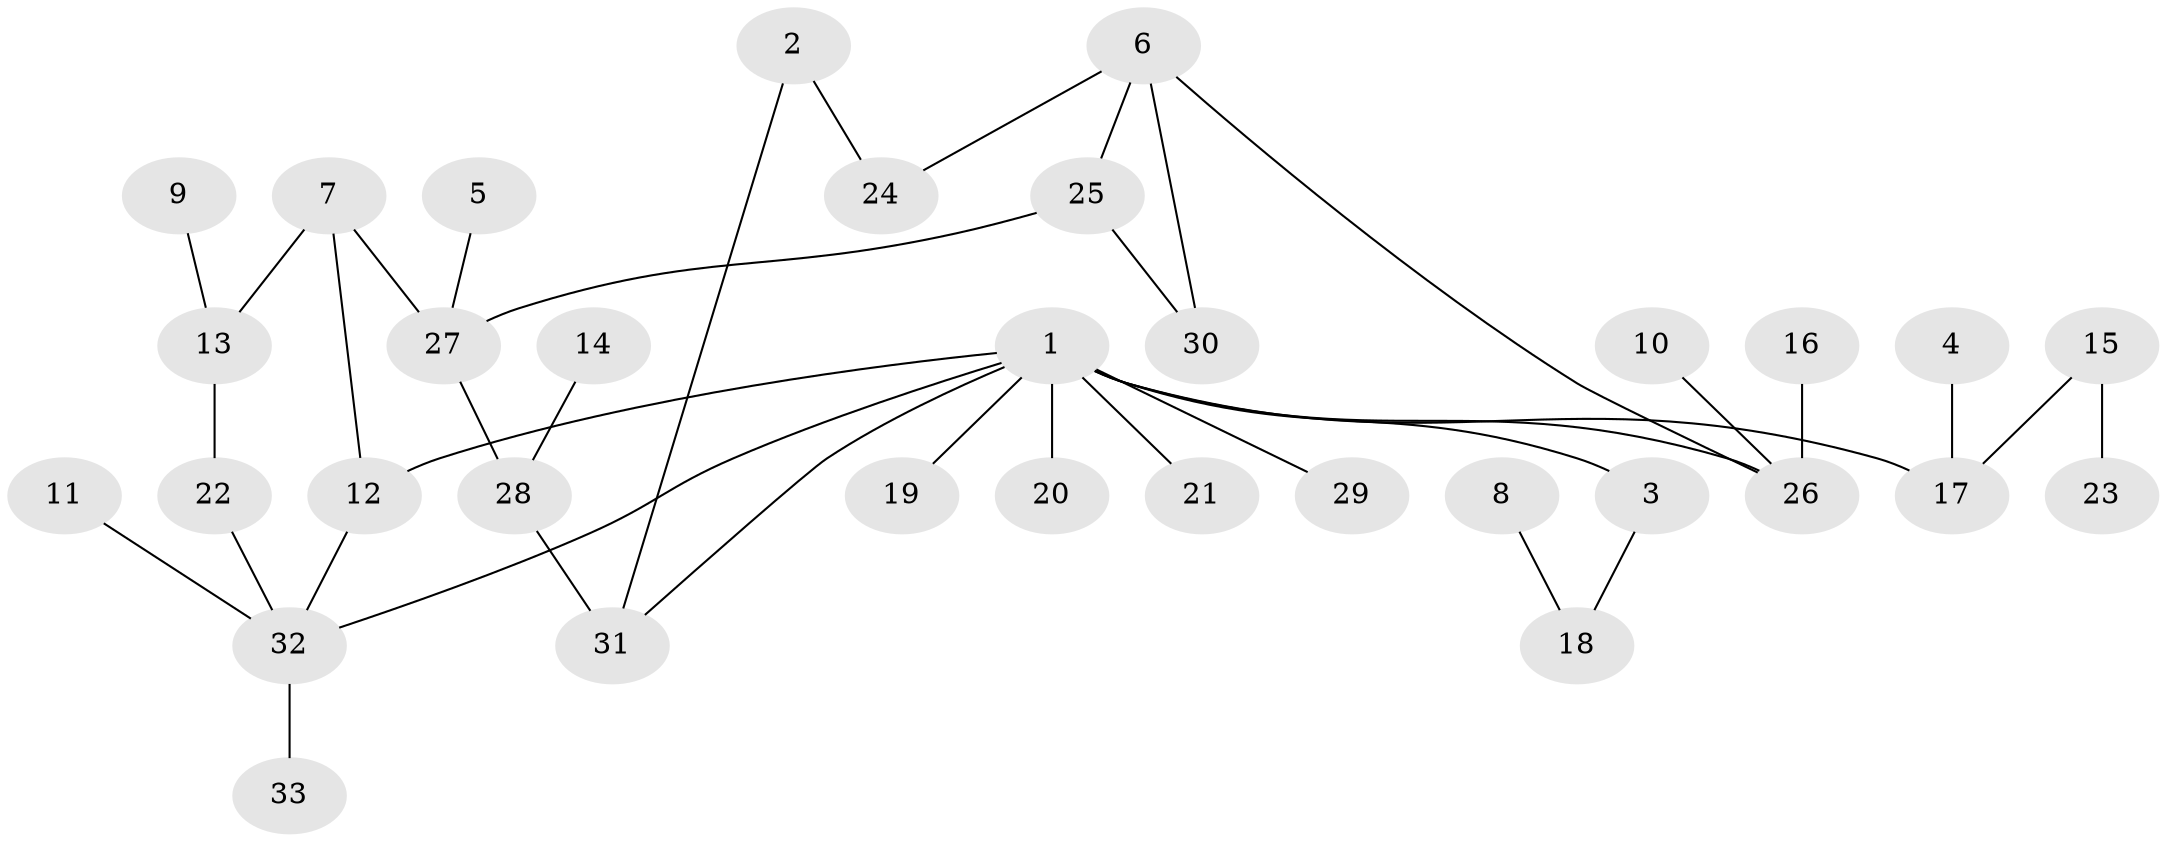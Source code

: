 // original degree distribution, {8: 0.015151515151515152, 5: 0.06060606060606061, 2: 0.2727272727272727, 4: 0.09090909090909091, 3: 0.12121212121212122, 6: 0.015151515151515152, 1: 0.42424242424242425}
// Generated by graph-tools (version 1.1) at 2025/25/03/09/25 03:25:35]
// undirected, 33 vertices, 38 edges
graph export_dot {
graph [start="1"]
  node [color=gray90,style=filled];
  1;
  2;
  3;
  4;
  5;
  6;
  7;
  8;
  9;
  10;
  11;
  12;
  13;
  14;
  15;
  16;
  17;
  18;
  19;
  20;
  21;
  22;
  23;
  24;
  25;
  26;
  27;
  28;
  29;
  30;
  31;
  32;
  33;
  1 -- 3 [weight=1.0];
  1 -- 12 [weight=1.0];
  1 -- 17 [weight=1.0];
  1 -- 19 [weight=1.0];
  1 -- 20 [weight=2.0];
  1 -- 21 [weight=1.0];
  1 -- 26 [weight=1.0];
  1 -- 29 [weight=1.0];
  1 -- 31 [weight=1.0];
  1 -- 32 [weight=1.0];
  2 -- 24 [weight=1.0];
  2 -- 31 [weight=1.0];
  3 -- 18 [weight=1.0];
  4 -- 17 [weight=1.0];
  5 -- 27 [weight=1.0];
  6 -- 24 [weight=1.0];
  6 -- 25 [weight=1.0];
  6 -- 26 [weight=1.0];
  6 -- 30 [weight=1.0];
  7 -- 12 [weight=1.0];
  7 -- 13 [weight=1.0];
  7 -- 27 [weight=1.0];
  8 -- 18 [weight=1.0];
  9 -- 13 [weight=1.0];
  10 -- 26 [weight=1.0];
  11 -- 32 [weight=1.0];
  12 -- 32 [weight=1.0];
  13 -- 22 [weight=1.0];
  14 -- 28 [weight=1.0];
  15 -- 17 [weight=1.0];
  15 -- 23 [weight=1.0];
  16 -- 26 [weight=1.0];
  22 -- 32 [weight=1.0];
  25 -- 27 [weight=1.0];
  25 -- 30 [weight=1.0];
  27 -- 28 [weight=1.0];
  28 -- 31 [weight=2.0];
  32 -- 33 [weight=1.0];
}
